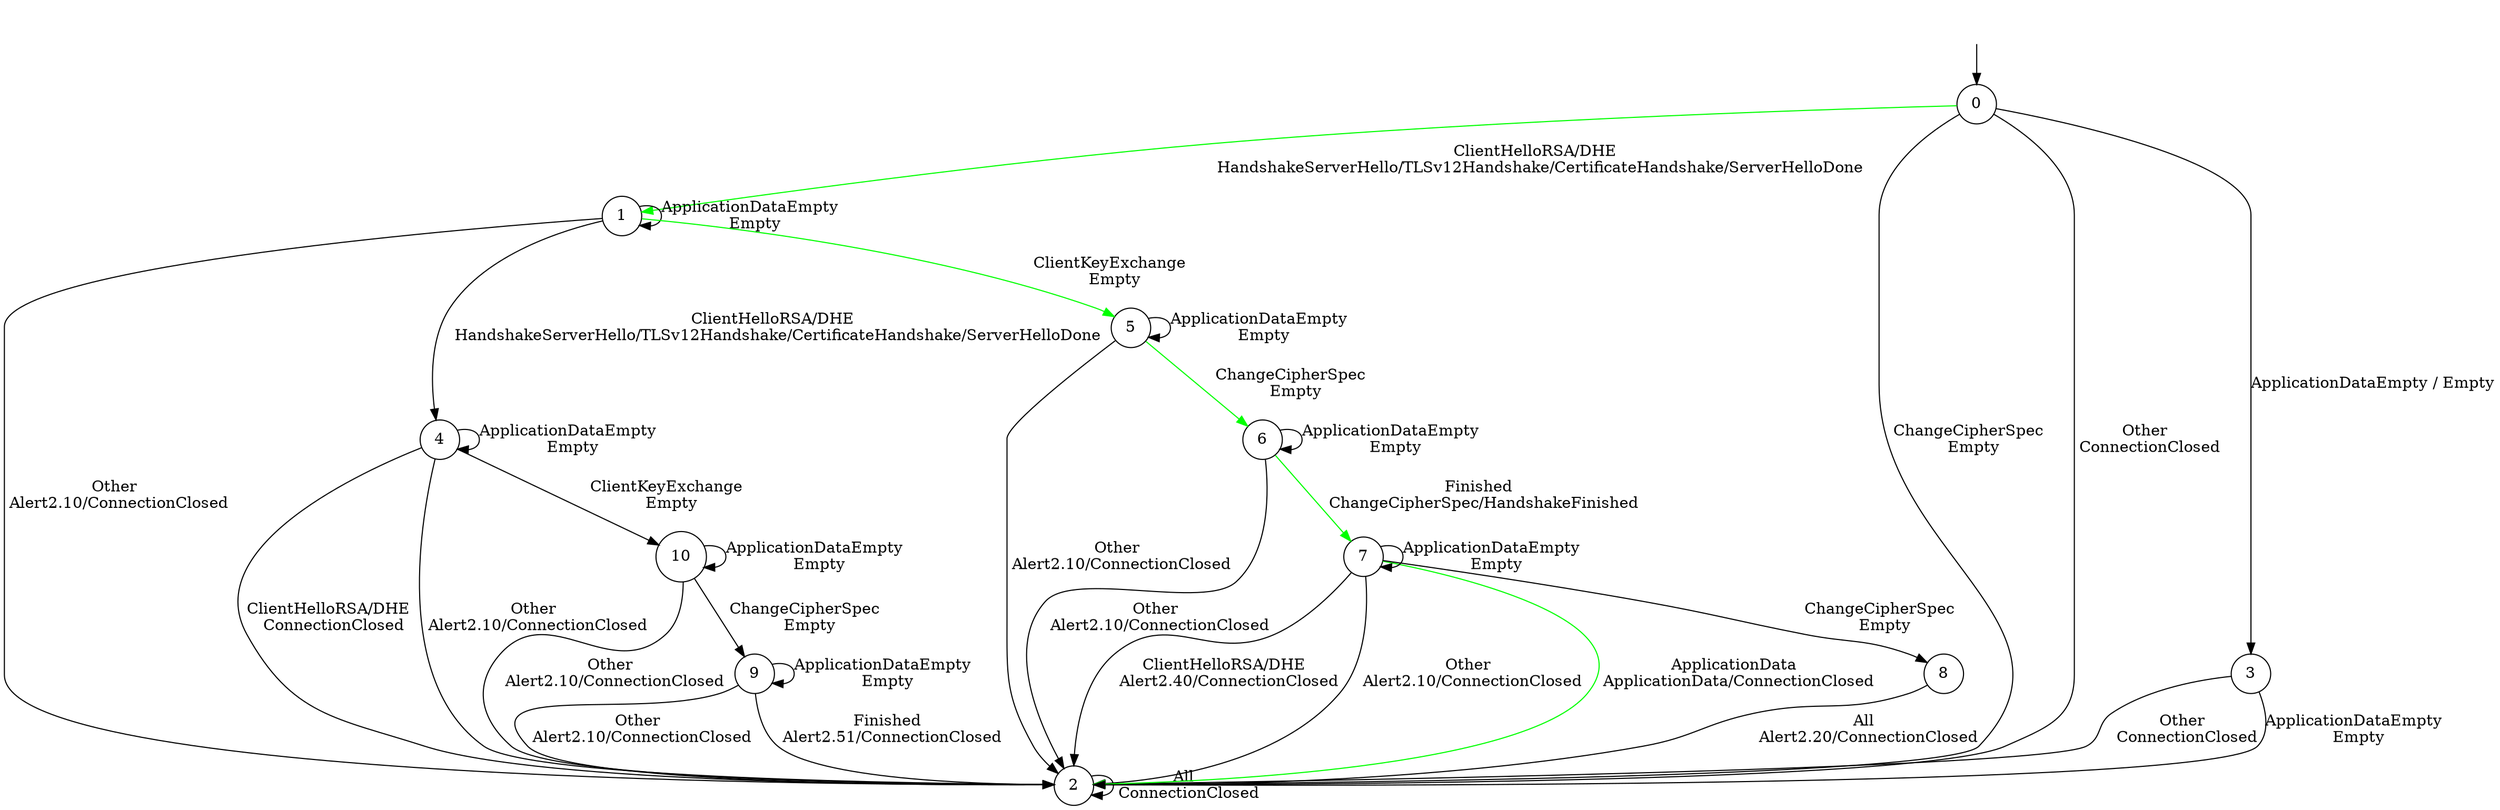 digraph g {
__start0 [label="" shape="none"];

	s0 [shape="circle" label="0"];
	s1 [shape="circle" label="1"];
	s2 [shape="circle" label="2"];
	s3 [shape="circle" label="3"];
	s4 [shape="circle" label="4"];
	s5 [shape="circle" label="5"];
	s6 [shape="circle" label="6"];
	s7 [shape="circle" label="7"];
	s8 [shape="circle" label="8"];
	s9 [shape="circle" label="9"];
	s10 [shape="circle" label="10"];
	s0 -> s1 [color="green" label="ClientHelloRSA/DHE \n HandshakeServerHello/TLSv12Handshake/CertificateHandshake/ServerHelloDone"];
	s0 -> s2 [label="ChangeCipherSpec \n Empty"];
	s0 -> s2 [label="Other \n ConnectionClosed"];
	s0 -> s3 [label="ApplicationDataEmpty / Empty"];
	s1 -> s4 [label="ClientHelloRSA/DHE \n HandshakeServerHello/TLSv12Handshake/CertificateHandshake/ServerHelloDone"];
	s1 -> s2 [label="Other \n Alert2.10/ConnectionClosed"];
	s1 -> s5 [color="green" label="ClientKeyExchange \n Empty"];
	s1 -> s1 [label="ApplicationDataEmpty \n Empty"];
	s2 -> s2 [label="All \n ConnectionClosed"];
	s3 -> s2 [label="Other \n ConnectionClosed"];
	s3 -> s2 [label="ApplicationDataEmpty \n Empty"];
	s4 -> s2 [label="ClientHelloRSA/DHE \n ConnectionClosed"];
	s4 -> s2 [label="Other \n Alert2.10/ConnectionClosed"];
	s4 -> s10 [label="ClientKeyExchange \n Empty"];
	s4 -> s4 [label="ApplicationDataEmpty \n Empty"];
	s5 -> s2 [label="Other \n Alert2.10/ConnectionClosed"];
	s5 -> s6 [color="green" label="ChangeCipherSpec \n Empty"];
	s5 -> s5 [label="ApplicationDataEmpty \n Empty"];
	s6 -> s2 [label="Other \n Alert2.10/ConnectionClosed"];
	s6 -> s7 [color="green" label="Finished \n ChangeCipherSpec/HandshakeFinished"];
	s6 -> s6 [label="ApplicationDataEmpty \n Empty"];
	s7 -> s2 [label="ClientHelloRSA/DHE \n Alert2.40/ConnectionClosed"];
	s7 -> s2 [label="Other \n Alert2.10/ConnectionClosed"];
	s7 -> s8 [label="ChangeCipherSpec \n Empty"];
	s7 -> s2 [color="green" label="ApplicationData \n ApplicationData/ConnectionClosed"];
	s7 -> s7 [label="ApplicationDataEmpty \n Empty"];
	s8 -> s2 [label="All \n Alert2.20/ConnectionClosed"];
	s9 -> s2 [label="Other \n Alert2.10/ConnectionClosed"];
	s9 -> s2 [label="Finished \n Alert2.51/ConnectionClosed"];
	s9 -> s9 [label="ApplicationDataEmpty \n Empty"];
	s10 -> s2 [label="Other \n Alert2.10/ConnectionClosed"];
	s10 -> s9 [label="ChangeCipherSpec \n Empty"];
	s10 -> s10 [label="ApplicationDataEmpty \n Empty"];

__start0 -> s0;
}
